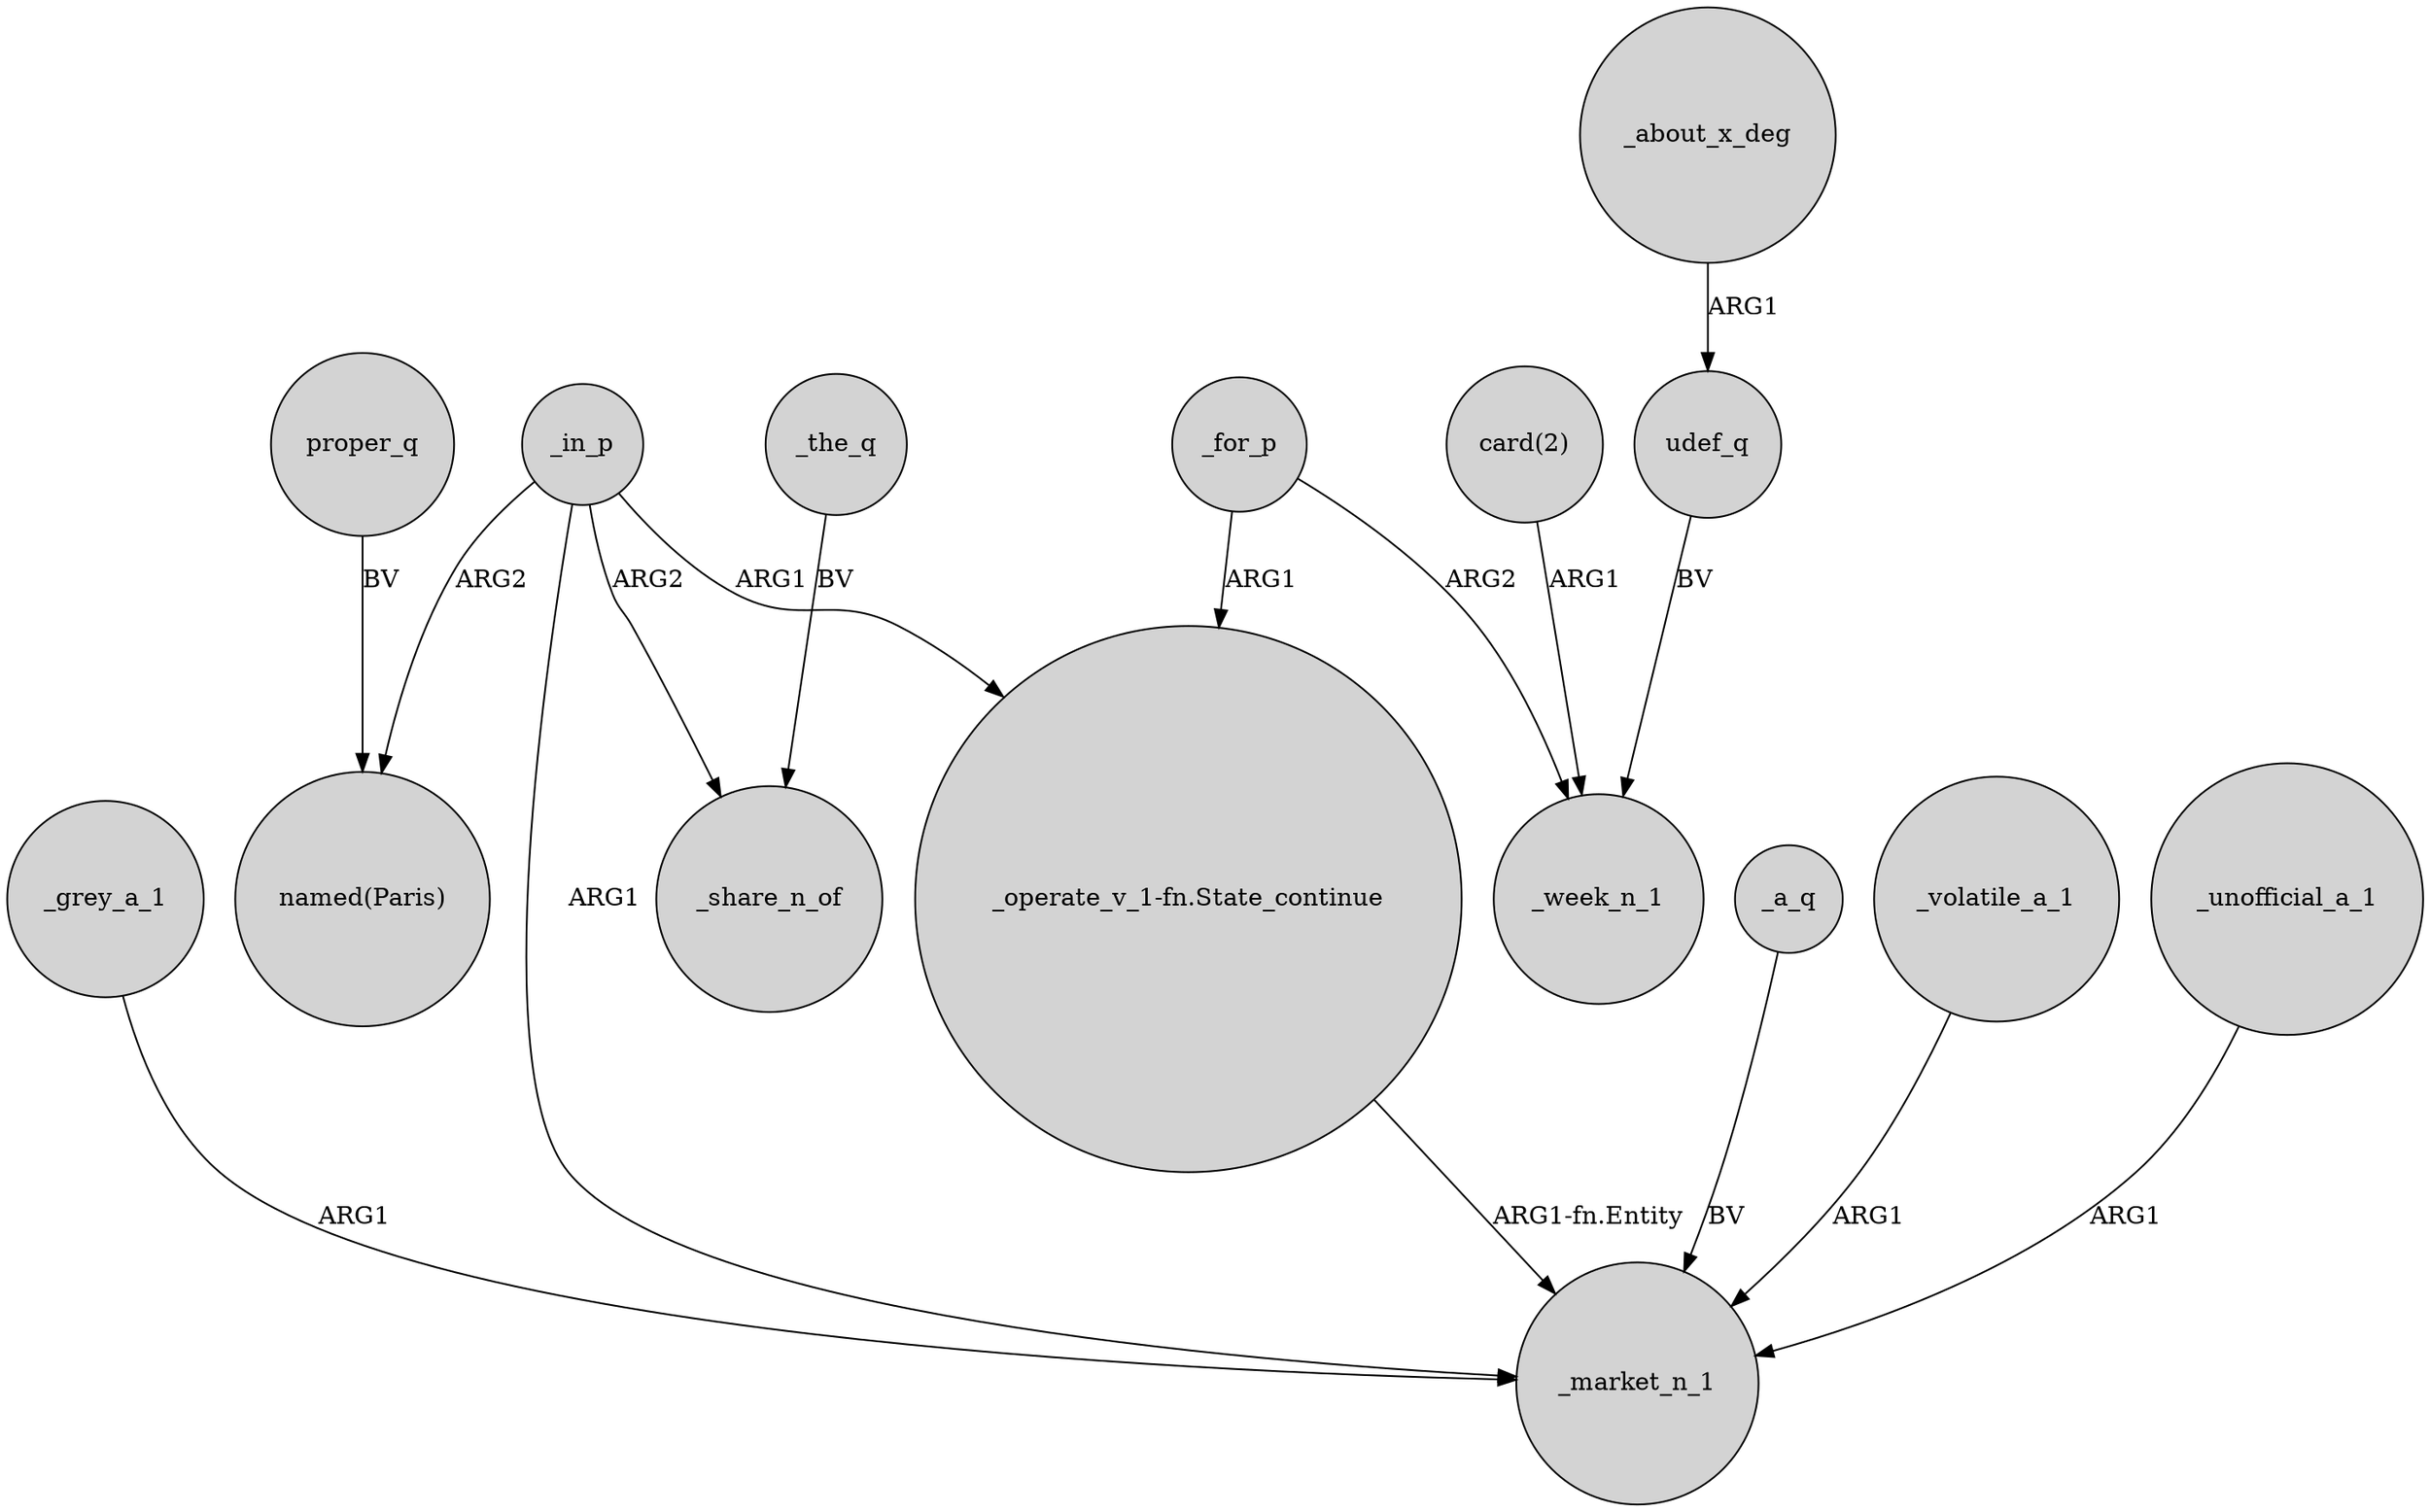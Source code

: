 digraph {
	node [shape=circle style=filled]
	_grey_a_1 -> _market_n_1 [label=ARG1]
	proper_q -> "named(Paris)" [label=BV]
	_in_p -> "named(Paris)" [label=ARG2]
	_a_q -> _market_n_1 [label=BV]
	_for_p -> "_operate_v_1-fn.State_continue" [label=ARG1]
	_in_p -> "_operate_v_1-fn.State_continue" [label=ARG1]
	_for_p -> _week_n_1 [label=ARG2]
	"_operate_v_1-fn.State_continue" -> _market_n_1 [label="ARG1-fn.Entity"]
	_volatile_a_1 -> _market_n_1 [label=ARG1]
	_in_p -> _market_n_1 [label=ARG1]
	"card(2)" -> _week_n_1 [label=ARG1]
	_about_x_deg -> udef_q [label=ARG1]
	_in_p -> _share_n_of [label=ARG2]
	_unofficial_a_1 -> _market_n_1 [label=ARG1]
	udef_q -> _week_n_1 [label=BV]
	_the_q -> _share_n_of [label=BV]
}
